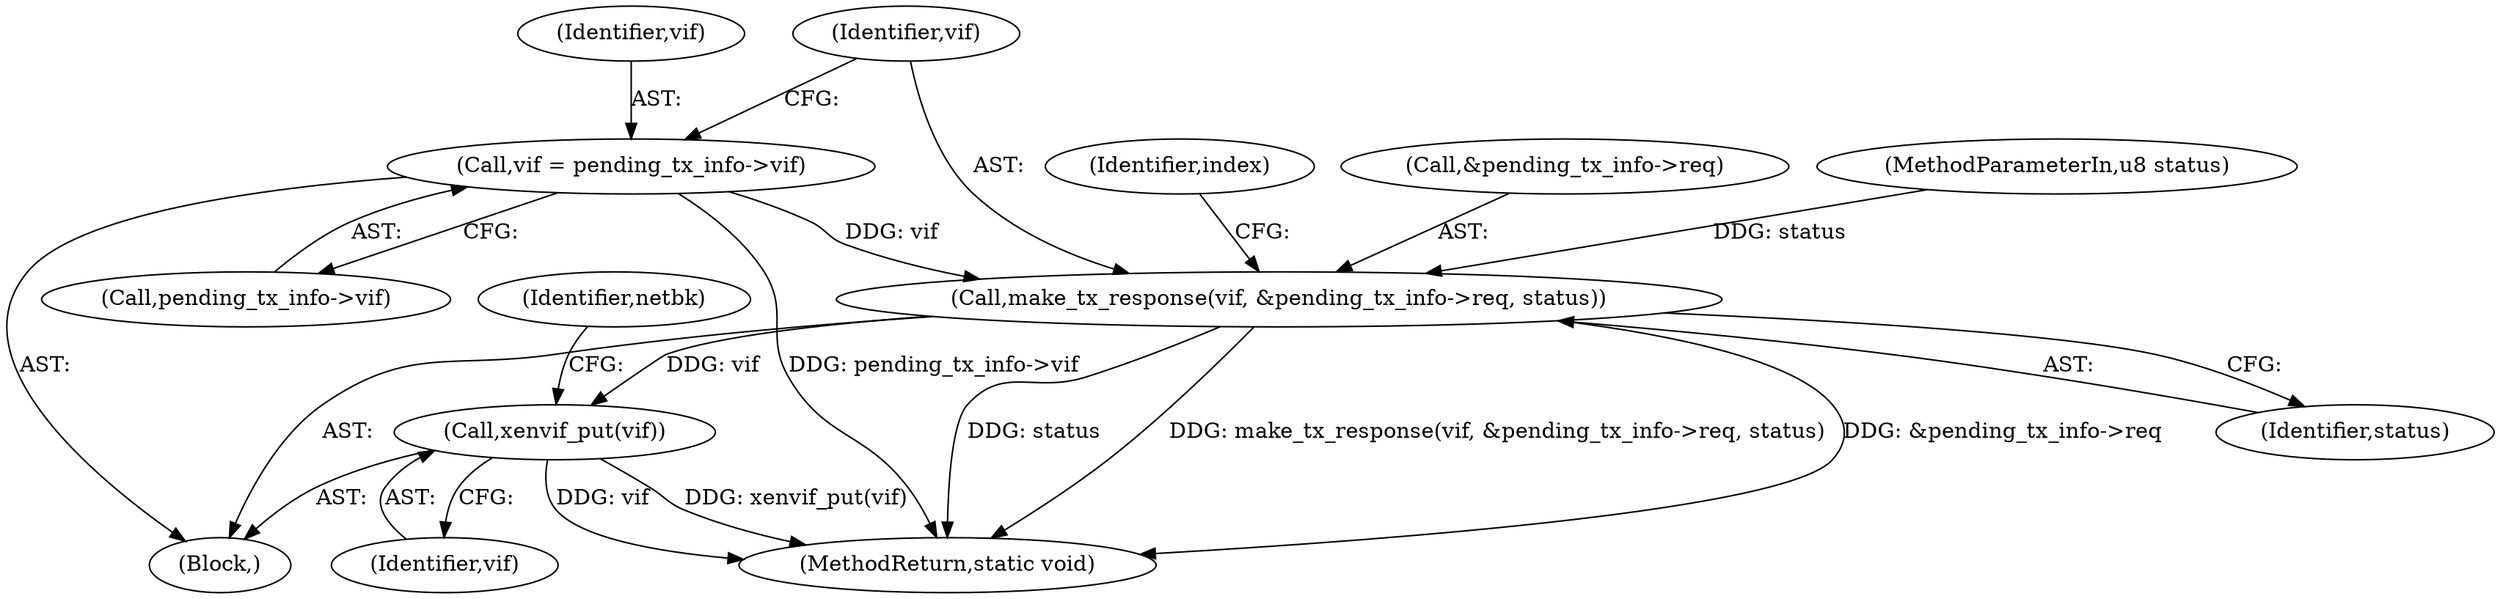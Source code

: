 digraph "0_linux_7d5145d8eb2b9791533ffe4dc003b129b9696c48_0@pointer" {
"1000126" [label="(Call,vif = pending_tx_info->vif)"];
"1000131" [label="(Call,make_tx_response(vif, &pending_tx_info->req, status))"];
"1000152" [label="(Call,xenvif_put(vif))"];
"1000152" [label="(Call,xenvif_put(vif))"];
"1000158" [label="(Identifier,netbk)"];
"1000105" [label="(Block,)"];
"1000128" [label="(Call,pending_tx_info->vif)"];
"1000133" [label="(Call,&pending_tx_info->req)"];
"1000126" [label="(Call,vif = pending_tx_info->vif)"];
"1000137" [label="(Identifier,status)"];
"1000104" [label="(MethodParameterIn,u8 status)"];
"1000153" [label="(Identifier,vif)"];
"1000176" [label="(MethodReturn,static void)"];
"1000131" [label="(Call,make_tx_response(vif, &pending_tx_info->req, status))"];
"1000127" [label="(Identifier,vif)"];
"1000132" [label="(Identifier,vif)"];
"1000139" [label="(Identifier,index)"];
"1000126" -> "1000105"  [label="AST: "];
"1000126" -> "1000128"  [label="CFG: "];
"1000127" -> "1000126"  [label="AST: "];
"1000128" -> "1000126"  [label="AST: "];
"1000132" -> "1000126"  [label="CFG: "];
"1000126" -> "1000176"  [label="DDG: pending_tx_info->vif"];
"1000126" -> "1000131"  [label="DDG: vif"];
"1000131" -> "1000105"  [label="AST: "];
"1000131" -> "1000137"  [label="CFG: "];
"1000132" -> "1000131"  [label="AST: "];
"1000133" -> "1000131"  [label="AST: "];
"1000137" -> "1000131"  [label="AST: "];
"1000139" -> "1000131"  [label="CFG: "];
"1000131" -> "1000176"  [label="DDG: make_tx_response(vif, &pending_tx_info->req, status)"];
"1000131" -> "1000176"  [label="DDG: &pending_tx_info->req"];
"1000131" -> "1000176"  [label="DDG: status"];
"1000104" -> "1000131"  [label="DDG: status"];
"1000131" -> "1000152"  [label="DDG: vif"];
"1000152" -> "1000105"  [label="AST: "];
"1000152" -> "1000153"  [label="CFG: "];
"1000153" -> "1000152"  [label="AST: "];
"1000158" -> "1000152"  [label="CFG: "];
"1000152" -> "1000176"  [label="DDG: vif"];
"1000152" -> "1000176"  [label="DDG: xenvif_put(vif)"];
}

